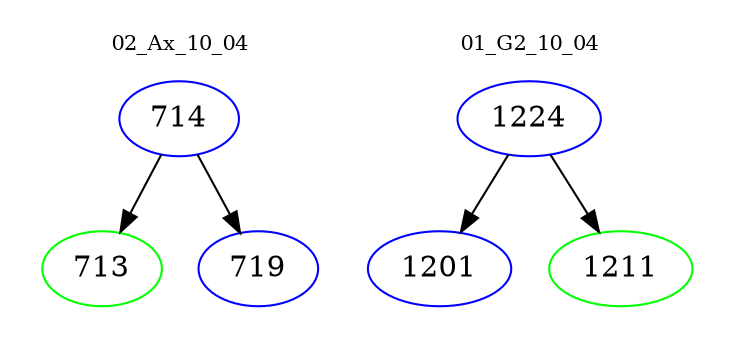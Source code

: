 digraph{
subgraph cluster_0 {
color = white
label = "02_Ax_10_04";
fontsize=10;
T0_714 [label="714", color="blue"]
T0_714 -> T0_713 [color="black"]
T0_713 [label="713", color="green"]
T0_714 -> T0_719 [color="black"]
T0_719 [label="719", color="blue"]
}
subgraph cluster_1 {
color = white
label = "01_G2_10_04";
fontsize=10;
T1_1224 [label="1224", color="blue"]
T1_1224 -> T1_1201 [color="black"]
T1_1201 [label="1201", color="blue"]
T1_1224 -> T1_1211 [color="black"]
T1_1211 [label="1211", color="green"]
}
}
